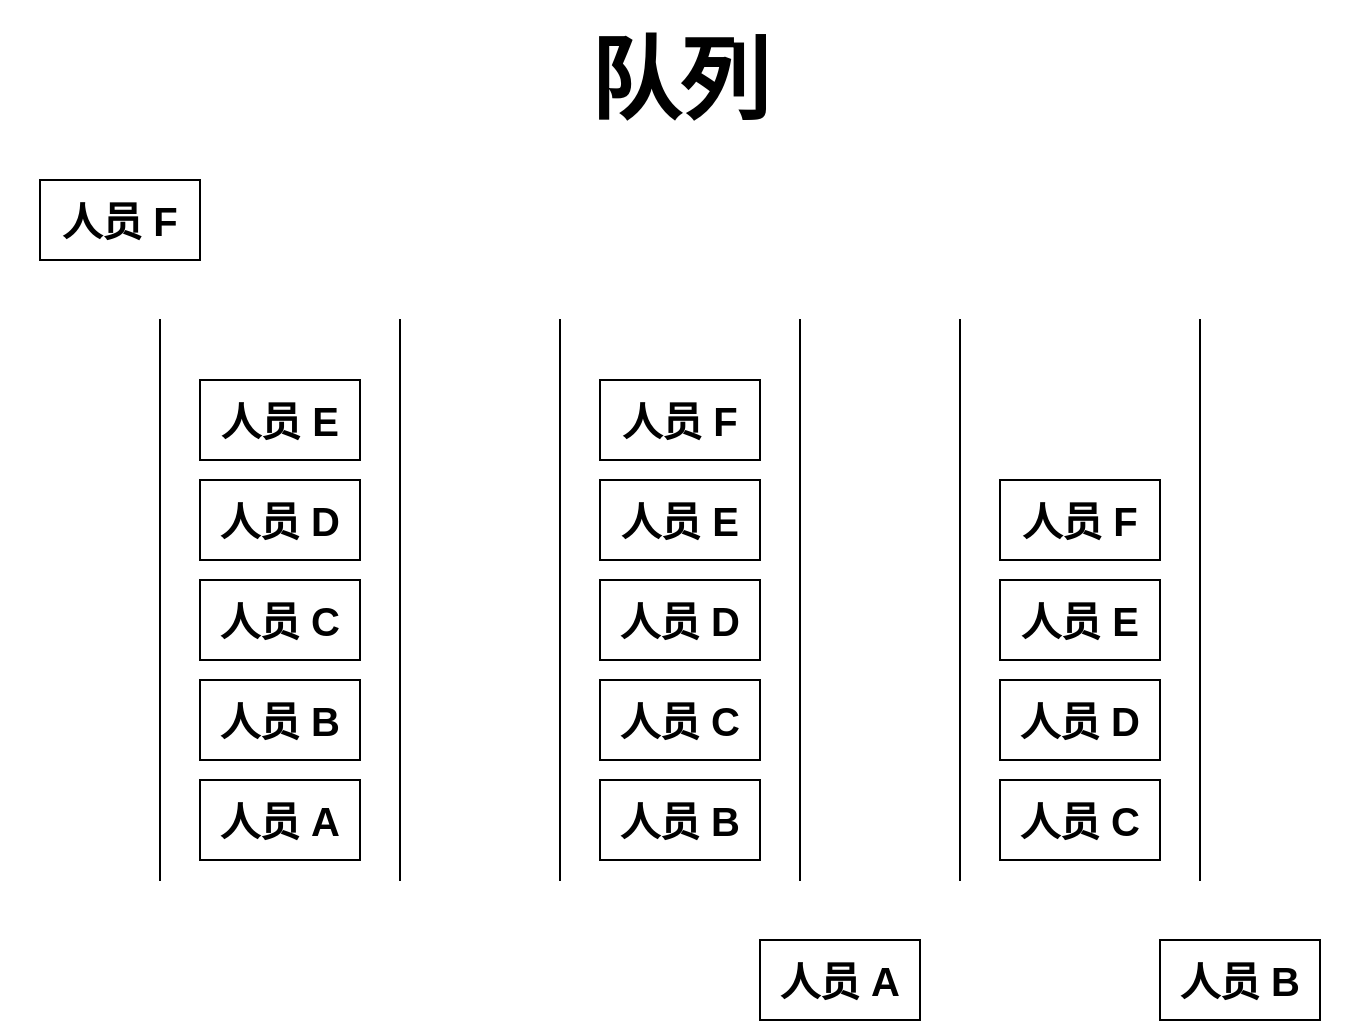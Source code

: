 <mxfile version="14.5.1" type="device"><diagram id="WOVD8SeM5zAYK4yRjIs1" name="第 1 页"><mxGraphModel dx="1024" dy="592" grid="1" gridSize="10" guides="1" tooltips="1" connect="1" arrows="1" fold="1" page="1" pageScale="1" pageWidth="827" pageHeight="1169" math="0" shadow="0"><root><mxCell id="0"/><mxCell id="1" parent="0"/><mxCell id="wy45YGR4-KMHHGM8qYZm-2" value="" style="shape=partialRectangle;whiteSpace=wrap;html=1;top=0;bottom=0;fillColor=none;fontStyle=1;fontSize=20;" vertex="1" parent="1"><mxGeometry x="120" y="200" width="120" height="280" as="geometry"/></mxCell><mxCell id="wy45YGR4-KMHHGM8qYZm-3" value="人员 F" style="rounded=0;whiteSpace=wrap;html=1;fontStyle=1;fontSize=20;" vertex="1" parent="1"><mxGeometry x="60" y="130" width="80" height="40" as="geometry"/></mxCell><mxCell id="wy45YGR4-KMHHGM8qYZm-4" value="人员 E" style="rounded=0;whiteSpace=wrap;html=1;fontStyle=1;fontSize=20;" vertex="1" parent="1"><mxGeometry x="140" y="230" width="80" height="40" as="geometry"/></mxCell><mxCell id="wy45YGR4-KMHHGM8qYZm-5" value="人员 D" style="rounded=0;whiteSpace=wrap;html=1;fontStyle=1;fontSize=20;" vertex="1" parent="1"><mxGeometry x="140" y="280" width="80" height="40" as="geometry"/></mxCell><mxCell id="wy45YGR4-KMHHGM8qYZm-6" value="人员 C" style="rounded=0;whiteSpace=wrap;html=1;fontStyle=1;fontSize=20;" vertex="1" parent="1"><mxGeometry x="140" y="330" width="80" height="40" as="geometry"/></mxCell><mxCell id="wy45YGR4-KMHHGM8qYZm-7" value="人员 B" style="rounded=0;whiteSpace=wrap;html=1;fontStyle=1;fontSize=20;" vertex="1" parent="1"><mxGeometry x="140" y="380" width="80" height="40" as="geometry"/></mxCell><mxCell id="wy45YGR4-KMHHGM8qYZm-8" value="人员 A" style="rounded=0;whiteSpace=wrap;html=1;fontStyle=1;fontSize=20;" vertex="1" parent="1"><mxGeometry x="140" y="430" width="80" height="40" as="geometry"/></mxCell><mxCell id="wy45YGR4-KMHHGM8qYZm-16" value="" style="shape=partialRectangle;whiteSpace=wrap;html=1;top=0;bottom=0;fillColor=none;fontStyle=1;fontSize=20;" vertex="1" parent="1"><mxGeometry x="320" y="200" width="120" height="280" as="geometry"/></mxCell><mxCell id="wy45YGR4-KMHHGM8qYZm-17" value="人员 F" style="rounded=0;whiteSpace=wrap;html=1;fontStyle=1;fontSize=20;" vertex="1" parent="1"><mxGeometry x="340" y="230" width="80" height="40" as="geometry"/></mxCell><mxCell id="wy45YGR4-KMHHGM8qYZm-18" value="人员 E" style="rounded=0;whiteSpace=wrap;html=1;fontStyle=1;fontSize=20;" vertex="1" parent="1"><mxGeometry x="340" y="280" width="80" height="40" as="geometry"/></mxCell><mxCell id="wy45YGR4-KMHHGM8qYZm-19" value="人员 D" style="rounded=0;whiteSpace=wrap;html=1;fontStyle=1;fontSize=20;" vertex="1" parent="1"><mxGeometry x="340" y="330" width="80" height="40" as="geometry"/></mxCell><mxCell id="wy45YGR4-KMHHGM8qYZm-20" value="人员 C" style="rounded=0;whiteSpace=wrap;html=1;fontStyle=1;fontSize=20;" vertex="1" parent="1"><mxGeometry x="340" y="380" width="80" height="40" as="geometry"/></mxCell><mxCell id="wy45YGR4-KMHHGM8qYZm-21" value="人员 B" style="rounded=0;whiteSpace=wrap;html=1;fontStyle=1;fontSize=20;" vertex="1" parent="1"><mxGeometry x="340" y="430" width="80" height="40" as="geometry"/></mxCell><mxCell id="wy45YGR4-KMHHGM8qYZm-22" value="人员 A" style="rounded=0;whiteSpace=wrap;html=1;fontStyle=1;fontSize=20;" vertex="1" parent="1"><mxGeometry x="420" y="510" width="80" height="40" as="geometry"/></mxCell><mxCell id="wy45YGR4-KMHHGM8qYZm-23" value="" style="shape=partialRectangle;whiteSpace=wrap;html=1;top=0;bottom=0;fillColor=none;fontStyle=1;fontSize=20;" vertex="1" parent="1"><mxGeometry x="520" y="200" width="120" height="280" as="geometry"/></mxCell><mxCell id="wy45YGR4-KMHHGM8qYZm-24" value="人员 F" style="rounded=0;whiteSpace=wrap;html=1;fontStyle=1;fontSize=20;" vertex="1" parent="1"><mxGeometry x="540" y="280" width="80" height="40" as="geometry"/></mxCell><mxCell id="wy45YGR4-KMHHGM8qYZm-25" value="人员 E" style="rounded=0;whiteSpace=wrap;html=1;fontStyle=1;fontSize=20;" vertex="1" parent="1"><mxGeometry x="540" y="330" width="80" height="40" as="geometry"/></mxCell><mxCell id="wy45YGR4-KMHHGM8qYZm-26" value="人员 D" style="rounded=0;whiteSpace=wrap;html=1;fontStyle=1;fontSize=20;" vertex="1" parent="1"><mxGeometry x="540" y="380" width="80" height="40" as="geometry"/></mxCell><mxCell id="wy45YGR4-KMHHGM8qYZm-27" value="人员 C" style="rounded=0;whiteSpace=wrap;html=1;fontStyle=1;fontSize=20;" vertex="1" parent="1"><mxGeometry x="540" y="430" width="80" height="40" as="geometry"/></mxCell><mxCell id="wy45YGR4-KMHHGM8qYZm-28" value="人员 B" style="rounded=0;whiteSpace=wrap;html=1;fontStyle=1;fontSize=20;" vertex="1" parent="1"><mxGeometry x="620" y="510" width="80" height="40" as="geometry"/></mxCell><mxCell id="wy45YGR4-KMHHGM8qYZm-30" value="队列" style="text;html=1;strokeColor=none;fillColor=none;align=center;verticalAlign=middle;whiteSpace=wrap;rounded=0;fontSize=45;fontStyle=1" vertex="1" parent="1"><mxGeometry x="40" y="40" width="680" height="80" as="geometry"/></mxCell></root></mxGraphModel></diagram></mxfile>